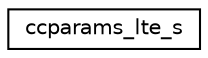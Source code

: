 digraph "Graphical Class Hierarchy"
{
 // LATEX_PDF_SIZE
  edge [fontname="Helvetica",fontsize="10",labelfontname="Helvetica",labelfontsize="10"];
  node [fontname="Helvetica",fontsize="10",shape=record];
  rankdir="LR";
  Node0 [label="ccparams_lte_s",height=0.2,width=0.4,color="black", fillcolor="white", style="filled",URL="$structccparams__lte__s.html",tooltip=" "];
}
